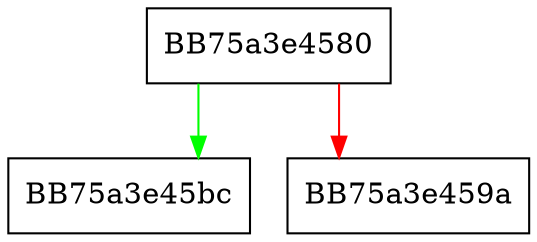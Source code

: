 digraph mp_lua_api_nri_GetHttpCommand {
  node [shape="box"];
  graph [splines=ortho];
  BB75a3e4580 -> BB75a3e45bc [color="green"];
  BB75a3e4580 -> BB75a3e459a [color="red"];
}